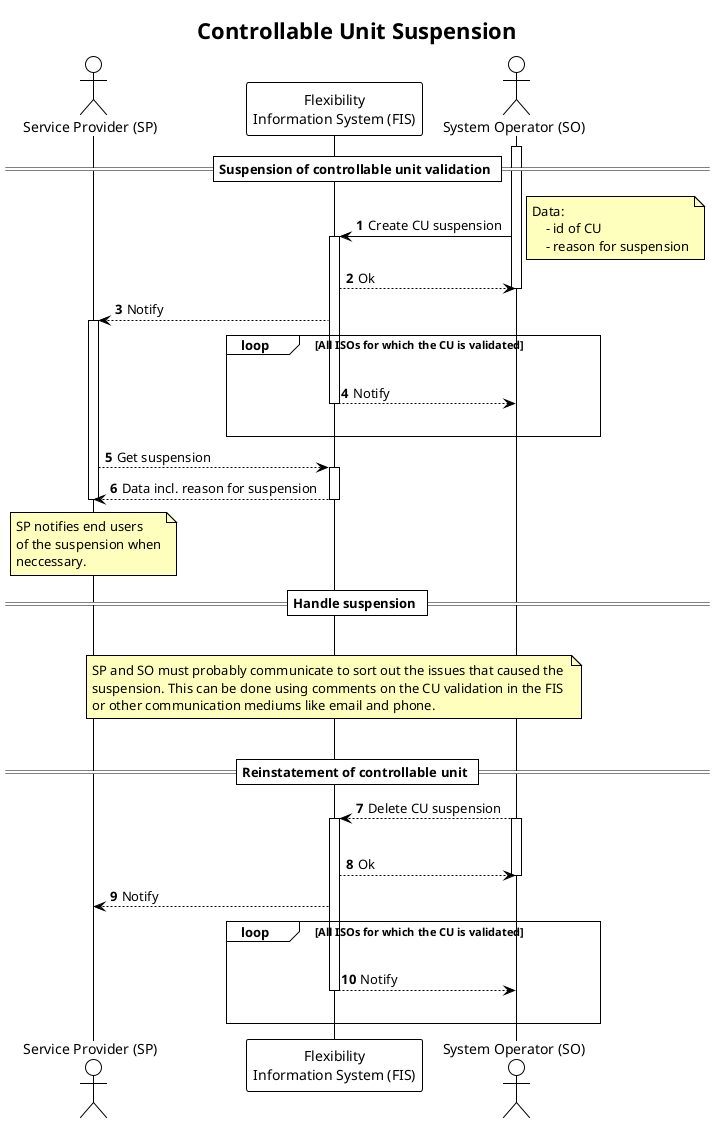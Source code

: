 @startuml controllable_unit_suspension

!theme plain

title Controllable Unit Suspension

autonumber
skinparam note {
    BackgroundColor #FFFFBD
}

actor "Service Provider (SP)" as SP
participant "Flexibility\nInformation System (FIS)" as FIS
actor "System Operator (SO)" as SO 

== Suspension of controllable unit validation ==

activate SO
SO -> FIS: Create CU suspension

note right
    Data:
        - id of CU
        - reason for suspension
end note

activate FIS

FIS --> SO: Ok
deactivate SO
FIS-->SP: Notify
activate SP 
loop All ISOs for which the CU is validated
    |||
    FIS --> SO: Notify
    deactivate FIS
    |||
end

SP --> FIS: Get suspension
activate FIS 
FIS --> SP: Data incl. reason for suspension
deactivate FIS

note over SP
    SP notifies end users
    of the suspension when
    neccessary.
end note

== Handle suspension ==
|||
note over FIS
    SP and SO must probably communicate to sort out the issues that caused the 
    suspension. This can be done using comments on the CU validation in the FIS
    or other communication mediums like email and phone. 
end note
|||
deactivate SP

== Reinstatement of controllable unit ==

SO --> FIS: Delete CU suspension
activate SO 
|||
activate FIS
FIS --> SO: Ok
deactivate SO
FIS --> SP: Notify

loop All ISOs for which the CU is validated
    |||
    FIS --> SO: Notify
    deactivate FIS
    |||
end

@enduml